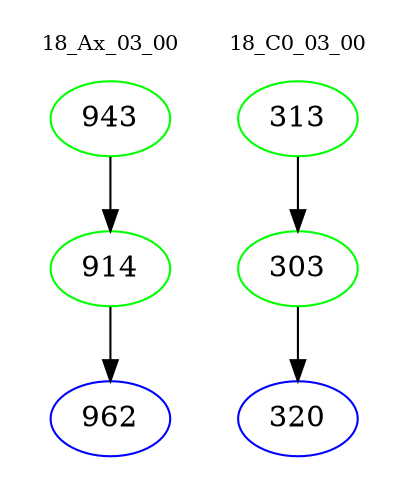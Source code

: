 digraph{
subgraph cluster_0 {
color = white
label = "18_Ax_03_00";
fontsize=10;
T0_943 [label="943", color="green"]
T0_943 -> T0_914 [color="black"]
T0_914 [label="914", color="green"]
T0_914 -> T0_962 [color="black"]
T0_962 [label="962", color="blue"]
}
subgraph cluster_1 {
color = white
label = "18_C0_03_00";
fontsize=10;
T1_313 [label="313", color="green"]
T1_313 -> T1_303 [color="black"]
T1_303 [label="303", color="green"]
T1_303 -> T1_320 [color="black"]
T1_320 [label="320", color="blue"]
}
}
